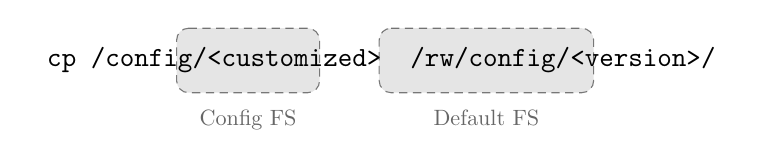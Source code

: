 \begin{tikzpicture}

	\tikzstyle{cmd} = [anchor=north west, align=left]
	\node[cmd] (cp1) {\texttt{cp /config/<customized> \ /rw/config/<version>/}};

	\node[fit=(cp1)] (cmds) {};

	\path (cmds.north west)+(12.5ex,0) coordinate (configfsstart);
	\path (configfsstart)+(12ex,0) coordinate (configfsend);
	\path (configfsend)+(5ex,0) coordinate (defaultfsstart);
	\path (defaultfsstart)+(18ex,0) coordinate (defaultfsend);

	\draw[densely dashed, rounded corners=1ex, fill=black,
	      opacity=0.1, draw opacity=0.5]
		(configfsstart |- cmds.north) -- (configfsend |- cmds.north) --
		(configfsend |- cmds.south) -- node (configfsmid) {} (configfsstart |- cmds.south) --cycle;

	\draw[densely dashed, rounded corners=1ex, fill=black,
	      opacity=0.1, draw opacity=0.5]
		(defaultfsstart |- cmds.north) -- (defaultfsend |- cmds.north) --
		(defaultfsend |- cmds.south) -- node (defaultfsmid) {} (defaultfsstart |- cmds.south) --cycle;

	\node[below=0 of configfsmid,  scale=0.8, opacity=0.6] {Config FS};
	\node[below=0 of defaultfsmid, scale=0.8, opacity=0.6] {Default FS};

\end{tikzpicture}
